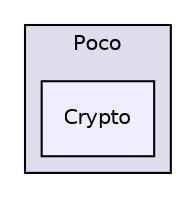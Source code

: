 digraph "AppFrameWork/include/Poco/Crypto" {
  compound=true
  node [ fontsize="10", fontname="Helvetica"];
  edge [ labelfontsize="10", labelfontname="Helvetica"];
  subgraph clusterdir_59c12342eddca02fbd00a40f57d0211b {
    graph [ bgcolor="#ddddee", pencolor="black", label="Poco" fontname="Helvetica", fontsize="10", URL="dir_59c12342eddca02fbd00a40f57d0211b.html"]
  dir_0bc025afc59d6bdc3ac773790742f574 [shape=box, label="Crypto", style="filled", fillcolor="#eeeeff", pencolor="black", URL="dir_0bc025afc59d6bdc3ac773790742f574.html"];
  }
}
